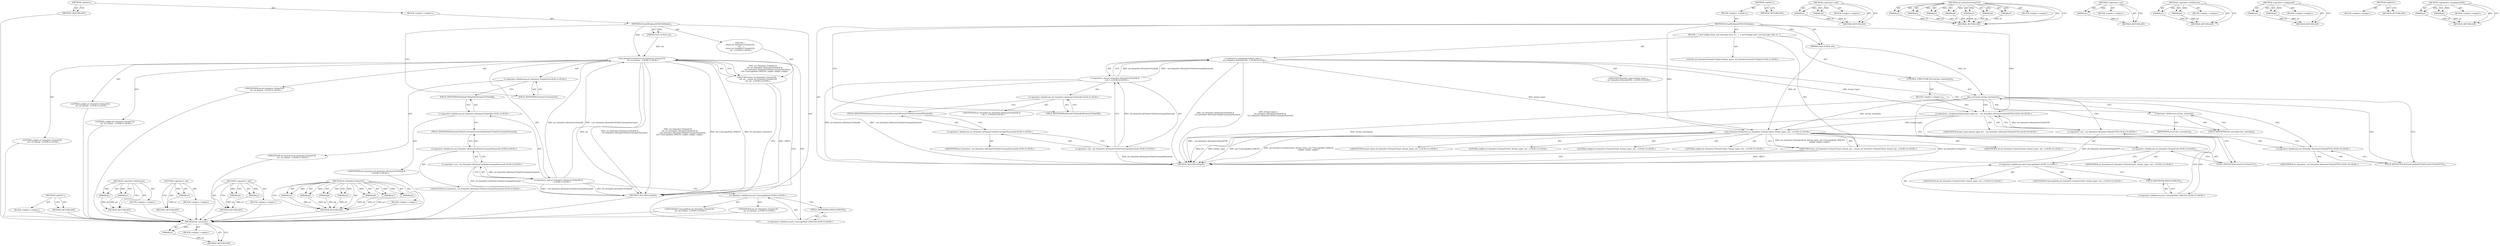 digraph "&lt;operators&gt;.assignmentAnd" {
vulnerable_6 [label=<(METHOD,&lt;global&gt;)<SUB>1</SUB>>];
vulnerable_7 [label=<(BLOCK,&lt;empty&gt;,&lt;empty&gt;)<SUB>1</SUB>>];
vulnerable_8 [label=<(METHOD,FormatBookmarkURLForDisplay)<SUB>1</SUB>>];
vulnerable_9 [label=<(PARAM,const GURL&amp; url)<SUB>1</SUB>>];
vulnerable_10 [label="<(BLOCK,{
  return url_formatter::FormatUrl(
      url,...,{
  return url_formatter::FormatUrl(
      url,...)<SUB>1</SUB>>"];
vulnerable_11 [label="<(RETURN,return url_formatter::FormatUrl(
      url, url...,return url_formatter::FormatUrl(
      url, url...)<SUB>2</SUB>>"];
vulnerable_12 [label="<(url_formatter.FormatUrl,url_formatter::FormatUrl(
      url, url_format...)<SUB>2</SUB>>"];
vulnerable_13 [label="<(&lt;operator&gt;.fieldAccess,url_formatter::FormatUrl)<SUB>2</SUB>>"];
vulnerable_14 [label="<(IDENTIFIER,url_formatter,url_formatter::FormatUrl(
      url, url_format...)<SUB>2</SUB>>"];
vulnerable_15 [label=<(FIELD_IDENTIFIER,FormatUrl,FormatUrl)<SUB>2</SUB>>];
vulnerable_16 [label="<(IDENTIFIER,url,url_formatter::FormatUrl(
      url, url_format...)<SUB>3</SUB>>"];
vulnerable_17 [label="<(&lt;operator&gt;.and,url_formatter::kFormatUrlOmitAll &amp;
            ...)<SUB>3</SUB>>"];
vulnerable_18 [label="<(&lt;operator&gt;.fieldAccess,url_formatter::kFormatUrlOmitAll)<SUB>3</SUB>>"];
vulnerable_19 [label="<(IDENTIFIER,url_formatter,url_formatter::kFormatUrlOmitAll &amp;
            ...)<SUB>3</SUB>>"];
vulnerable_20 [label=<(FIELD_IDENTIFIER,kFormatUrlOmitAll,kFormatUrlOmitAll)<SUB>3</SUB>>];
vulnerable_21 [label="<(&lt;operator&gt;.not,~url_formatter::kFormatUrlOmitUsernamePassword)<SUB>4</SUB>>"];
vulnerable_22 [label="<(&lt;operator&gt;.fieldAccess,url_formatter::kFormatUrlOmitUsernamePassword)<SUB>4</SUB>>"];
vulnerable_23 [label="<(IDENTIFIER,url_formatter,~url_formatter::kFormatUrlOmitUsernamePassword)<SUB>4</SUB>>"];
vulnerable_24 [label=<(FIELD_IDENTIFIER,kFormatUrlOmitUsernamePassword,kFormatUrlOmitUsernamePassword)<SUB>4</SUB>>];
vulnerable_25 [label="<(&lt;operator&gt;.fieldAccess,net::UnescapeRule::SPACES)<SUB>5</SUB>>"];
vulnerable_26 [label="<(&lt;operator&gt;.fieldAccess,net::UnescapeRule)<SUB>5</SUB>>"];
vulnerable_27 [label="<(IDENTIFIER,net,url_formatter::FormatUrl(
      url, url_format...)<SUB>5</SUB>>"];
vulnerable_28 [label="<(IDENTIFIER,UnescapeRule,url_formatter::FormatUrl(
      url, url_format...)<SUB>5</SUB>>"];
vulnerable_29 [label=<(FIELD_IDENTIFIER,SPACES,SPACES)<SUB>5</SUB>>];
vulnerable_30 [label="<(LITERAL,nullptr,url_formatter::FormatUrl(
      url, url_format...)<SUB>5</SUB>>"];
vulnerable_31 [label="<(LITERAL,nullptr,url_formatter::FormatUrl(
      url, url_format...)<SUB>5</SUB>>"];
vulnerable_32 [label="<(LITERAL,nullptr,url_formatter::FormatUrl(
      url, url_format...)<SUB>5</SUB>>"];
vulnerable_33 [label=<(METHOD_RETURN,string16)<SUB>1</SUB>>];
vulnerable_35 [label=<(METHOD_RETURN,ANY)<SUB>1</SUB>>];
vulnerable_70 [label=<(METHOD,&lt;operator&gt;.fieldAccess)>];
vulnerable_71 [label=<(PARAM,p1)>];
vulnerable_72 [label=<(PARAM,p2)>];
vulnerable_73 [label=<(BLOCK,&lt;empty&gt;,&lt;empty&gt;)>];
vulnerable_74 [label=<(METHOD_RETURN,ANY)>];
vulnerable_80 [label=<(METHOD,&lt;operator&gt;.not)>];
vulnerable_81 [label=<(PARAM,p1)>];
vulnerable_82 [label=<(BLOCK,&lt;empty&gt;,&lt;empty&gt;)>];
vulnerable_83 [label=<(METHOD_RETURN,ANY)>];
vulnerable_75 [label=<(METHOD,&lt;operator&gt;.and)>];
vulnerable_76 [label=<(PARAM,p1)>];
vulnerable_77 [label=<(PARAM,p2)>];
vulnerable_78 [label=<(BLOCK,&lt;empty&gt;,&lt;empty&gt;)>];
vulnerable_79 [label=<(METHOD_RETURN,ANY)>];
vulnerable_60 [label=<(METHOD,url_formatter.FormatUrl)>];
vulnerable_61 [label=<(PARAM,p1)>];
vulnerable_62 [label=<(PARAM,p2)>];
vulnerable_63 [label=<(PARAM,p3)>];
vulnerable_64 [label=<(PARAM,p4)>];
vulnerable_65 [label=<(PARAM,p5)>];
vulnerable_66 [label=<(PARAM,p6)>];
vulnerable_67 [label=<(PARAM,p7)>];
vulnerable_68 [label=<(BLOCK,&lt;empty&gt;,&lt;empty&gt;)>];
vulnerable_69 [label=<(METHOD_RETURN,ANY)>];
vulnerable_54 [label=<(METHOD,&lt;global&gt;)<SUB>1</SUB>>];
vulnerable_55 [label=<(BLOCK,&lt;empty&gt;,&lt;empty&gt;)>];
vulnerable_56 [label=<(METHOD_RETURN,ANY)>];
fixed_95 [label=<(METHOD,has_username)>];
fixed_96 [label=<(PARAM,p1)>];
fixed_97 [label=<(BLOCK,&lt;empty&gt;,&lt;empty&gt;)>];
fixed_98 [label=<(METHOD_RETURN,ANY)>];
fixed_6 [label=<(METHOD,&lt;global&gt;)<SUB>1</SUB>>];
fixed_7 [label=<(BLOCK,&lt;empty&gt;,&lt;empty&gt;)<SUB>1</SUB>>];
fixed_8 [label=<(METHOD,FormatBookmarkURLForDisplay)<SUB>1</SUB>>];
fixed_9 [label=<(PARAM,const GURL&amp; url)<SUB>1</SUB>>];
fixed_10 [label=<(BLOCK,{
  // and trailing slash, and unescape most ch...,{
  // and trailing slash, and unescape most ch...)<SUB>1</SUB>>];
fixed_11 [label="<(LOCAL,url_formatter.FormatUrlTypes format_types: url_formatter.FormatUrlTypes)<SUB>3</SUB>>"];
fixed_12 [label="<(&lt;operator&gt;.assignment,format_types =
      url_formatter::kFormatUrlO...)<SUB>3</SUB>>"];
fixed_13 [label="<(IDENTIFIER,format_types,format_types =
      url_formatter::kFormatUrlO...)<SUB>3</SUB>>"];
fixed_14 [label="<(&lt;operator&gt;.and,url_formatter::kFormatUrlOmitAll &amp;
      ~url_f...)<SUB>4</SUB>>"];
fixed_15 [label="<(&lt;operator&gt;.fieldAccess,url_formatter::kFormatUrlOmitAll)<SUB>4</SUB>>"];
fixed_16 [label="<(IDENTIFIER,url_formatter,url_formatter::kFormatUrlOmitAll &amp;
      ~url_f...)<SUB>4</SUB>>"];
fixed_17 [label=<(FIELD_IDENTIFIER,kFormatUrlOmitAll,kFormatUrlOmitAll)<SUB>4</SUB>>];
fixed_18 [label="<(&lt;operator&gt;.not,~url_formatter::kFormatUrlOmitUsernamePassword)<SUB>5</SUB>>"];
fixed_19 [label="<(&lt;operator&gt;.fieldAccess,url_formatter::kFormatUrlOmitUsernamePassword)<SUB>5</SUB>>"];
fixed_20 [label="<(IDENTIFIER,url_formatter,~url_formatter::kFormatUrlOmitUsernamePassword)<SUB>5</SUB>>"];
fixed_21 [label=<(FIELD_IDENTIFIER,kFormatUrlOmitUsernamePassword,kFormatUrlOmitUsernamePassword)<SUB>5</SUB>>];
fixed_22 [label=<(CONTROL_STRUCTURE,IF,if (url.has_username()))<SUB>9</SUB>>];
fixed_23 [label=<(has_username,url.has_username())<SUB>9</SUB>>];
fixed_24 [label=<(&lt;operator&gt;.fieldAccess,url.has_username)<SUB>9</SUB>>];
fixed_25 [label=<(IDENTIFIER,url,url.has_username())<SUB>9</SUB>>];
fixed_26 [label=<(FIELD_IDENTIFIER,has_username,has_username)<SUB>9</SUB>>];
fixed_27 [label=<(BLOCK,&lt;empty&gt;,&lt;empty&gt;)<SUB>10</SUB>>];
fixed_28 [label="<(&lt;operators&gt;.assignmentAnd,format_types &amp;= ~url_formatter::kFormatUrlOmitHTTP)<SUB>10</SUB>>"];
fixed_29 [label="<(IDENTIFIER,format_types,format_types &amp;= ~url_formatter::kFormatUrlOmitHTTP)<SUB>10</SUB>>"];
fixed_30 [label="<(&lt;operator&gt;.not,~url_formatter::kFormatUrlOmitHTTP)<SUB>10</SUB>>"];
fixed_31 [label="<(&lt;operator&gt;.fieldAccess,url_formatter::kFormatUrlOmitHTTP)<SUB>10</SUB>>"];
fixed_32 [label="<(IDENTIFIER,url_formatter,~url_formatter::kFormatUrlOmitHTTP)<SUB>10</SUB>>"];
fixed_33 [label=<(FIELD_IDENTIFIER,kFormatUrlOmitHTTP,kFormatUrlOmitHTTP)<SUB>10</SUB>>];
fixed_34 [label="<(RETURN,return url_formatter::FormatUrl(url, format_typ...,return url_formatter::FormatUrl(url, format_typ...)<SUB>12</SUB>>"];
fixed_35 [label="<(url_formatter.FormatUrl,url_formatter::FormatUrl(url, format_types, net...)<SUB>12</SUB>>"];
fixed_36 [label="<(&lt;operator&gt;.fieldAccess,url_formatter::FormatUrl)<SUB>12</SUB>>"];
fixed_37 [label="<(IDENTIFIER,url_formatter,url_formatter::FormatUrl(url, format_types, net...)<SUB>12</SUB>>"];
fixed_38 [label=<(FIELD_IDENTIFIER,FormatUrl,FormatUrl)<SUB>12</SUB>>];
fixed_39 [label="<(IDENTIFIER,url,url_formatter::FormatUrl(url, format_types, net...)<SUB>12</SUB>>"];
fixed_40 [label="<(IDENTIFIER,format_types,url_formatter::FormatUrl(url, format_types, net...)<SUB>12</SUB>>"];
fixed_41 [label="<(&lt;operator&gt;.fieldAccess,net::UnescapeRule::SPACES)<SUB>12</SUB>>"];
fixed_42 [label="<(&lt;operator&gt;.fieldAccess,net::UnescapeRule)<SUB>12</SUB>>"];
fixed_43 [label="<(IDENTIFIER,net,url_formatter::FormatUrl(url, format_types, net...)<SUB>12</SUB>>"];
fixed_44 [label="<(IDENTIFIER,UnescapeRule,url_formatter::FormatUrl(url, format_types, net...)<SUB>12</SUB>>"];
fixed_45 [label=<(FIELD_IDENTIFIER,SPACES,SPACES)<SUB>12</SUB>>];
fixed_46 [label="<(LITERAL,nullptr,url_formatter::FormatUrl(url, format_types, net...)<SUB>13</SUB>>"];
fixed_47 [label="<(LITERAL,nullptr,url_formatter::FormatUrl(url, format_types, net...)<SUB>13</SUB>>"];
fixed_48 [label="<(LITERAL,nullptr,url_formatter::FormatUrl(url, format_types, net...)<SUB>13</SUB>>"];
fixed_49 [label=<(METHOD_RETURN,string16)<SUB>1</SUB>>];
fixed_51 [label=<(METHOD_RETURN,ANY)<SUB>1</SUB>>];
fixed_81 [label=<(METHOD,&lt;operator&gt;.and)>];
fixed_82 [label=<(PARAM,p1)>];
fixed_83 [label=<(PARAM,p2)>];
fixed_84 [label=<(BLOCK,&lt;empty&gt;,&lt;empty&gt;)>];
fixed_85 [label=<(METHOD_RETURN,ANY)>];
fixed_104 [label=<(METHOD,url_formatter.FormatUrl)>];
fixed_105 [label=<(PARAM,p1)>];
fixed_106 [label=<(PARAM,p2)>];
fixed_107 [label=<(PARAM,p3)>];
fixed_108 [label=<(PARAM,p4)>];
fixed_109 [label=<(PARAM,p5)>];
fixed_110 [label=<(PARAM,p6)>];
fixed_111 [label=<(PARAM,p7)>];
fixed_112 [label=<(BLOCK,&lt;empty&gt;,&lt;empty&gt;)>];
fixed_113 [label=<(METHOD_RETURN,ANY)>];
fixed_91 [label=<(METHOD,&lt;operator&gt;.not)>];
fixed_92 [label=<(PARAM,p1)>];
fixed_93 [label=<(BLOCK,&lt;empty&gt;,&lt;empty&gt;)>];
fixed_94 [label=<(METHOD_RETURN,ANY)>];
fixed_86 [label=<(METHOD,&lt;operator&gt;.fieldAccess)>];
fixed_87 [label=<(PARAM,p1)>];
fixed_88 [label=<(PARAM,p2)>];
fixed_89 [label=<(BLOCK,&lt;empty&gt;,&lt;empty&gt;)>];
fixed_90 [label=<(METHOD_RETURN,ANY)>];
fixed_76 [label=<(METHOD,&lt;operator&gt;.assignment)>];
fixed_77 [label=<(PARAM,p1)>];
fixed_78 [label=<(PARAM,p2)>];
fixed_79 [label=<(BLOCK,&lt;empty&gt;,&lt;empty&gt;)>];
fixed_80 [label=<(METHOD_RETURN,ANY)>];
fixed_70 [label=<(METHOD,&lt;global&gt;)<SUB>1</SUB>>];
fixed_71 [label=<(BLOCK,&lt;empty&gt;,&lt;empty&gt;)>];
fixed_72 [label=<(METHOD_RETURN,ANY)>];
fixed_99 [label=<(METHOD,&lt;operators&gt;.assignmentAnd)>];
fixed_100 [label=<(PARAM,p1)>];
fixed_101 [label=<(PARAM,p2)>];
fixed_102 [label=<(BLOCK,&lt;empty&gt;,&lt;empty&gt;)>];
fixed_103 [label=<(METHOD_RETURN,ANY)>];
vulnerable_6 -> vulnerable_7  [key=0, label="AST: "];
vulnerable_6 -> vulnerable_35  [key=0, label="AST: "];
vulnerable_6 -> vulnerable_35  [key=1, label="CFG: "];
vulnerable_7 -> vulnerable_8  [key=0, label="AST: "];
vulnerable_8 -> vulnerable_9  [key=0, label="AST: "];
vulnerable_8 -> vulnerable_9  [key=1, label="DDG: "];
vulnerable_8 -> vulnerable_10  [key=0, label="AST: "];
vulnerable_8 -> vulnerable_33  [key=0, label="AST: "];
vulnerable_8 -> vulnerable_15  [key=0, label="CFG: "];
vulnerable_8 -> vulnerable_12  [key=0, label="DDG: "];
vulnerable_9 -> vulnerable_12  [key=0, label="DDG: url"];
vulnerable_10 -> vulnerable_11  [key=0, label="AST: "];
vulnerable_11 -> vulnerable_12  [key=0, label="AST: "];
vulnerable_11 -> vulnerable_33  [key=0, label="CFG: "];
vulnerable_11 -> vulnerable_33  [key=1, label="DDG: &lt;RET&gt;"];
vulnerable_12 -> vulnerable_13  [key=0, label="AST: "];
vulnerable_12 -> vulnerable_16  [key=0, label="AST: "];
vulnerable_12 -> vulnerable_17  [key=0, label="AST: "];
vulnerable_12 -> vulnerable_25  [key=0, label="AST: "];
vulnerable_12 -> vulnerable_30  [key=0, label="AST: "];
vulnerable_12 -> vulnerable_31  [key=0, label="AST: "];
vulnerable_12 -> vulnerable_32  [key=0, label="AST: "];
vulnerable_12 -> vulnerable_11  [key=0, label="CFG: "];
vulnerable_12 -> vulnerable_11  [key=1, label="DDG: url_formatter::FormatUrl(
      url, url_formatter::kFormatUrlOmitAll &amp;
               ~url_formatter::kFormatUrlOmitUsernamePassword,
      net::UnescapeRule::SPACES, nullptr, nullptr, nullptr)"];
vulnerable_12 -> vulnerable_33  [key=0, label="DDG: url_formatter::FormatUrl"];
vulnerable_12 -> vulnerable_33  [key=1, label="DDG: url"];
vulnerable_12 -> vulnerable_33  [key=2, label="DDG: url_formatter::kFormatUrlOmitAll &amp;
               ~url_formatter::kFormatUrlOmitUsernamePassword"];
vulnerable_12 -> vulnerable_33  [key=3, label="DDG: net::UnescapeRule::SPACES"];
vulnerable_12 -> vulnerable_33  [key=4, label="DDG: url_formatter::FormatUrl(
      url, url_formatter::kFormatUrlOmitAll &amp;
               ~url_formatter::kFormatUrlOmitUsernamePassword,
      net::UnescapeRule::SPACES, nullptr, nullptr, nullptr)"];
vulnerable_13 -> vulnerable_14  [key=0, label="AST: "];
vulnerable_13 -> vulnerable_15  [key=0, label="AST: "];
vulnerable_13 -> vulnerable_20  [key=0, label="CFG: "];
vulnerable_14 -> fixed_95  [key=0];
vulnerable_15 -> vulnerable_13  [key=0, label="CFG: "];
vulnerable_16 -> fixed_95  [key=0];
vulnerable_17 -> vulnerable_18  [key=0, label="AST: "];
vulnerable_17 -> vulnerable_21  [key=0, label="AST: "];
vulnerable_17 -> vulnerable_26  [key=0, label="CFG: "];
vulnerable_17 -> vulnerable_33  [key=0, label="DDG: url_formatter::kFormatUrlOmitAll"];
vulnerable_17 -> vulnerable_33  [key=1, label="DDG: ~url_formatter::kFormatUrlOmitUsernamePassword"];
vulnerable_17 -> vulnerable_12  [key=0, label="DDG: url_formatter::kFormatUrlOmitAll"];
vulnerable_17 -> vulnerable_12  [key=1, label="DDG: ~url_formatter::kFormatUrlOmitUsernamePassword"];
vulnerable_18 -> vulnerable_19  [key=0, label="AST: "];
vulnerable_18 -> vulnerable_20  [key=0, label="AST: "];
vulnerable_18 -> vulnerable_24  [key=0, label="CFG: "];
vulnerable_19 -> fixed_95  [key=0];
vulnerable_20 -> vulnerable_18  [key=0, label="CFG: "];
vulnerable_21 -> vulnerable_22  [key=0, label="AST: "];
vulnerable_21 -> vulnerable_17  [key=0, label="CFG: "];
vulnerable_21 -> vulnerable_17  [key=1, label="DDG: url_formatter::kFormatUrlOmitUsernamePassword"];
vulnerable_21 -> vulnerable_33  [key=0, label="DDG: url_formatter::kFormatUrlOmitUsernamePassword"];
vulnerable_22 -> vulnerable_23  [key=0, label="AST: "];
vulnerable_22 -> vulnerable_24  [key=0, label="AST: "];
vulnerable_22 -> vulnerable_21  [key=0, label="CFG: "];
vulnerable_23 -> fixed_95  [key=0];
vulnerable_24 -> vulnerable_22  [key=0, label="CFG: "];
vulnerable_25 -> vulnerable_26  [key=0, label="AST: "];
vulnerable_25 -> vulnerable_29  [key=0, label="AST: "];
vulnerable_25 -> vulnerable_12  [key=0, label="CFG: "];
vulnerable_26 -> vulnerable_27  [key=0, label="AST: "];
vulnerable_26 -> vulnerable_28  [key=0, label="AST: "];
vulnerable_26 -> vulnerable_29  [key=0, label="CFG: "];
vulnerable_27 -> fixed_95  [key=0];
vulnerable_28 -> fixed_95  [key=0];
vulnerable_29 -> vulnerable_25  [key=0, label="CFG: "];
vulnerable_30 -> fixed_95  [key=0];
vulnerable_31 -> fixed_95  [key=0];
vulnerable_32 -> fixed_95  [key=0];
vulnerable_33 -> fixed_95  [key=0];
vulnerable_35 -> fixed_95  [key=0];
vulnerable_70 -> vulnerable_71  [key=0, label="AST: "];
vulnerable_70 -> vulnerable_71  [key=1, label="DDG: "];
vulnerable_70 -> vulnerable_73  [key=0, label="AST: "];
vulnerable_70 -> vulnerable_72  [key=0, label="AST: "];
vulnerable_70 -> vulnerable_72  [key=1, label="DDG: "];
vulnerable_70 -> vulnerable_74  [key=0, label="AST: "];
vulnerable_70 -> vulnerable_74  [key=1, label="CFG: "];
vulnerable_71 -> vulnerable_74  [key=0, label="DDG: p1"];
vulnerable_72 -> vulnerable_74  [key=0, label="DDG: p2"];
vulnerable_73 -> fixed_95  [key=0];
vulnerable_74 -> fixed_95  [key=0];
vulnerable_80 -> vulnerable_81  [key=0, label="AST: "];
vulnerable_80 -> vulnerable_81  [key=1, label="DDG: "];
vulnerable_80 -> vulnerable_82  [key=0, label="AST: "];
vulnerable_80 -> vulnerable_83  [key=0, label="AST: "];
vulnerable_80 -> vulnerable_83  [key=1, label="CFG: "];
vulnerable_81 -> vulnerable_83  [key=0, label="DDG: p1"];
vulnerable_82 -> fixed_95  [key=0];
vulnerable_83 -> fixed_95  [key=0];
vulnerable_75 -> vulnerable_76  [key=0, label="AST: "];
vulnerable_75 -> vulnerable_76  [key=1, label="DDG: "];
vulnerable_75 -> vulnerable_78  [key=0, label="AST: "];
vulnerable_75 -> vulnerable_77  [key=0, label="AST: "];
vulnerable_75 -> vulnerable_77  [key=1, label="DDG: "];
vulnerable_75 -> vulnerable_79  [key=0, label="AST: "];
vulnerable_75 -> vulnerable_79  [key=1, label="CFG: "];
vulnerable_76 -> vulnerable_79  [key=0, label="DDG: p1"];
vulnerable_77 -> vulnerable_79  [key=0, label="DDG: p2"];
vulnerable_78 -> fixed_95  [key=0];
vulnerable_79 -> fixed_95  [key=0];
vulnerable_60 -> vulnerable_61  [key=0, label="AST: "];
vulnerable_60 -> vulnerable_61  [key=1, label="DDG: "];
vulnerable_60 -> vulnerable_68  [key=0, label="AST: "];
vulnerable_60 -> vulnerable_62  [key=0, label="AST: "];
vulnerable_60 -> vulnerable_62  [key=1, label="DDG: "];
vulnerable_60 -> vulnerable_69  [key=0, label="AST: "];
vulnerable_60 -> vulnerable_69  [key=1, label="CFG: "];
vulnerable_60 -> vulnerable_63  [key=0, label="AST: "];
vulnerable_60 -> vulnerable_63  [key=1, label="DDG: "];
vulnerable_60 -> vulnerable_64  [key=0, label="AST: "];
vulnerable_60 -> vulnerable_64  [key=1, label="DDG: "];
vulnerable_60 -> vulnerable_65  [key=0, label="AST: "];
vulnerable_60 -> vulnerable_65  [key=1, label="DDG: "];
vulnerable_60 -> vulnerable_66  [key=0, label="AST: "];
vulnerable_60 -> vulnerable_66  [key=1, label="DDG: "];
vulnerable_60 -> vulnerable_67  [key=0, label="AST: "];
vulnerable_60 -> vulnerable_67  [key=1, label="DDG: "];
vulnerable_61 -> vulnerable_69  [key=0, label="DDG: p1"];
vulnerable_62 -> vulnerable_69  [key=0, label="DDG: p2"];
vulnerable_63 -> vulnerable_69  [key=0, label="DDG: p3"];
vulnerable_64 -> vulnerable_69  [key=0, label="DDG: p4"];
vulnerable_65 -> vulnerable_69  [key=0, label="DDG: p5"];
vulnerable_66 -> vulnerable_69  [key=0, label="DDG: p6"];
vulnerable_67 -> vulnerable_69  [key=0, label="DDG: p7"];
vulnerable_68 -> fixed_95  [key=0];
vulnerable_69 -> fixed_95  [key=0];
vulnerable_54 -> vulnerable_55  [key=0, label="AST: "];
vulnerable_54 -> vulnerable_56  [key=0, label="AST: "];
vulnerable_54 -> vulnerable_56  [key=1, label="CFG: "];
vulnerable_55 -> fixed_95  [key=0];
vulnerable_56 -> fixed_95  [key=0];
fixed_95 -> fixed_96  [key=0, label="AST: "];
fixed_95 -> fixed_96  [key=1, label="DDG: "];
fixed_95 -> fixed_97  [key=0, label="AST: "];
fixed_95 -> fixed_98  [key=0, label="AST: "];
fixed_95 -> fixed_98  [key=1, label="CFG: "];
fixed_96 -> fixed_98  [key=0, label="DDG: p1"];
fixed_6 -> fixed_7  [key=0, label="AST: "];
fixed_6 -> fixed_51  [key=0, label="AST: "];
fixed_6 -> fixed_51  [key=1, label="CFG: "];
fixed_7 -> fixed_8  [key=0, label="AST: "];
fixed_8 -> fixed_9  [key=0, label="AST: "];
fixed_8 -> fixed_9  [key=1, label="DDG: "];
fixed_8 -> fixed_10  [key=0, label="AST: "];
fixed_8 -> fixed_49  [key=0, label="AST: "];
fixed_8 -> fixed_17  [key=0, label="CFG: "];
fixed_8 -> fixed_35  [key=0, label="DDG: "];
fixed_8 -> fixed_28  [key=0, label="DDG: "];
fixed_9 -> fixed_23  [key=0, label="DDG: url"];
fixed_9 -> fixed_35  [key=0, label="DDG: url"];
fixed_10 -> fixed_11  [key=0, label="AST: "];
fixed_10 -> fixed_12  [key=0, label="AST: "];
fixed_10 -> fixed_22  [key=0, label="AST: "];
fixed_10 -> fixed_34  [key=0, label="AST: "];
fixed_12 -> fixed_13  [key=0, label="AST: "];
fixed_12 -> fixed_14  [key=0, label="AST: "];
fixed_12 -> fixed_26  [key=0, label="CFG: "];
fixed_12 -> fixed_49  [key=0, label="DDG: url_formatter::kFormatUrlOmitAll &amp;
      ~url_formatter::kFormatUrlOmitUsernamePassword"];
fixed_12 -> fixed_49  [key=1, label="DDG: format_types =
      url_formatter::kFormatUrlOmitAll &amp;
      ~url_formatter::kFormatUrlOmitUsernamePassword"];
fixed_12 -> fixed_35  [key=0, label="DDG: format_types"];
fixed_12 -> fixed_28  [key=0, label="DDG: format_types"];
fixed_14 -> fixed_15  [key=0, label="AST: "];
fixed_14 -> fixed_18  [key=0, label="AST: "];
fixed_14 -> fixed_12  [key=0, label="CFG: "];
fixed_14 -> fixed_12  [key=1, label="DDG: url_formatter::kFormatUrlOmitAll"];
fixed_14 -> fixed_12  [key=2, label="DDG: ~url_formatter::kFormatUrlOmitUsernamePassword"];
fixed_14 -> fixed_49  [key=0, label="DDG: url_formatter::kFormatUrlOmitAll"];
fixed_14 -> fixed_49  [key=1, label="DDG: ~url_formatter::kFormatUrlOmitUsernamePassword"];
fixed_15 -> fixed_16  [key=0, label="AST: "];
fixed_15 -> fixed_17  [key=0, label="AST: "];
fixed_15 -> fixed_21  [key=0, label="CFG: "];
fixed_17 -> fixed_15  [key=0, label="CFG: "];
fixed_18 -> fixed_19  [key=0, label="AST: "];
fixed_18 -> fixed_14  [key=0, label="CFG: "];
fixed_18 -> fixed_14  [key=1, label="DDG: url_formatter::kFormatUrlOmitUsernamePassword"];
fixed_18 -> fixed_49  [key=0, label="DDG: url_formatter::kFormatUrlOmitUsernamePassword"];
fixed_19 -> fixed_20  [key=0, label="AST: "];
fixed_19 -> fixed_21  [key=0, label="AST: "];
fixed_19 -> fixed_18  [key=0, label="CFG: "];
fixed_21 -> fixed_19  [key=0, label="CFG: "];
fixed_22 -> fixed_23  [key=0, label="AST: "];
fixed_22 -> fixed_27  [key=0, label="AST: "];
fixed_23 -> fixed_24  [key=0, label="AST: "];
fixed_23 -> fixed_33  [key=0, label="CFG: "];
fixed_23 -> fixed_33  [key=1, label="CDG: "];
fixed_23 -> fixed_38  [key=0, label="CFG: "];
fixed_23 -> fixed_49  [key=0, label="DDG: url.has_username()"];
fixed_23 -> fixed_35  [key=0, label="DDG: url.has_username"];
fixed_23 -> fixed_30  [key=0, label="CDG: "];
fixed_23 -> fixed_28  [key=0, label="CDG: "];
fixed_23 -> fixed_31  [key=0, label="CDG: "];
fixed_24 -> fixed_25  [key=0, label="AST: "];
fixed_24 -> fixed_26  [key=0, label="AST: "];
fixed_24 -> fixed_23  [key=0, label="CFG: "];
fixed_26 -> fixed_24  [key=0, label="CFG: "];
fixed_27 -> fixed_28  [key=0, label="AST: "];
fixed_28 -> fixed_29  [key=0, label="AST: "];
fixed_28 -> fixed_30  [key=0, label="AST: "];
fixed_28 -> fixed_38  [key=0, label="CFG: "];
fixed_28 -> fixed_49  [key=0, label="DDG: ~url_formatter::kFormatUrlOmitHTTP"];
fixed_28 -> fixed_35  [key=0, label="DDG: format_types"];
fixed_30 -> fixed_31  [key=0, label="AST: "];
fixed_30 -> fixed_28  [key=0, label="CFG: "];
fixed_30 -> fixed_28  [key=1, label="DDG: url_formatter::kFormatUrlOmitHTTP"];
fixed_30 -> fixed_49  [key=0, label="DDG: url_formatter::kFormatUrlOmitHTTP"];
fixed_31 -> fixed_32  [key=0, label="AST: "];
fixed_31 -> fixed_33  [key=0, label="AST: "];
fixed_31 -> fixed_30  [key=0, label="CFG: "];
fixed_33 -> fixed_31  [key=0, label="CFG: "];
fixed_34 -> fixed_35  [key=0, label="AST: "];
fixed_34 -> fixed_49  [key=0, label="CFG: "];
fixed_34 -> fixed_49  [key=1, label="DDG: &lt;RET&gt;"];
fixed_35 -> fixed_36  [key=0, label="AST: "];
fixed_35 -> fixed_39  [key=0, label="AST: "];
fixed_35 -> fixed_40  [key=0, label="AST: "];
fixed_35 -> fixed_41  [key=0, label="AST: "];
fixed_35 -> fixed_46  [key=0, label="AST: "];
fixed_35 -> fixed_47  [key=0, label="AST: "];
fixed_35 -> fixed_48  [key=0, label="AST: "];
fixed_35 -> fixed_34  [key=0, label="CFG: "];
fixed_35 -> fixed_34  [key=1, label="DDG: url_formatter::FormatUrl(url, format_types, net::UnescapeRule::SPACES,
                                  nullptr, nullptr, nullptr)"];
fixed_35 -> fixed_49  [key=0, label="DDG: url_formatter::FormatUrl"];
fixed_35 -> fixed_49  [key=1, label="DDG: url"];
fixed_35 -> fixed_49  [key=2, label="DDG: format_types"];
fixed_35 -> fixed_49  [key=3, label="DDG: net::UnescapeRule::SPACES"];
fixed_35 -> fixed_49  [key=4, label="DDG: url_formatter::FormatUrl(url, format_types, net::UnescapeRule::SPACES,
                                  nullptr, nullptr, nullptr)"];
fixed_36 -> fixed_37  [key=0, label="AST: "];
fixed_36 -> fixed_38  [key=0, label="AST: "];
fixed_36 -> fixed_42  [key=0, label="CFG: "];
fixed_38 -> fixed_36  [key=0, label="CFG: "];
fixed_41 -> fixed_42  [key=0, label="AST: "];
fixed_41 -> fixed_45  [key=0, label="AST: "];
fixed_41 -> fixed_35  [key=0, label="CFG: "];
fixed_42 -> fixed_43  [key=0, label="AST: "];
fixed_42 -> fixed_44  [key=0, label="AST: "];
fixed_42 -> fixed_45  [key=0, label="CFG: "];
fixed_45 -> fixed_41  [key=0, label="CFG: "];
fixed_81 -> fixed_82  [key=0, label="AST: "];
fixed_81 -> fixed_82  [key=1, label="DDG: "];
fixed_81 -> fixed_84  [key=0, label="AST: "];
fixed_81 -> fixed_83  [key=0, label="AST: "];
fixed_81 -> fixed_83  [key=1, label="DDG: "];
fixed_81 -> fixed_85  [key=0, label="AST: "];
fixed_81 -> fixed_85  [key=1, label="CFG: "];
fixed_82 -> fixed_85  [key=0, label="DDG: p1"];
fixed_83 -> fixed_85  [key=0, label="DDG: p2"];
fixed_104 -> fixed_105  [key=0, label="AST: "];
fixed_104 -> fixed_105  [key=1, label="DDG: "];
fixed_104 -> fixed_112  [key=0, label="AST: "];
fixed_104 -> fixed_106  [key=0, label="AST: "];
fixed_104 -> fixed_106  [key=1, label="DDG: "];
fixed_104 -> fixed_113  [key=0, label="AST: "];
fixed_104 -> fixed_113  [key=1, label="CFG: "];
fixed_104 -> fixed_107  [key=0, label="AST: "];
fixed_104 -> fixed_107  [key=1, label="DDG: "];
fixed_104 -> fixed_108  [key=0, label="AST: "];
fixed_104 -> fixed_108  [key=1, label="DDG: "];
fixed_104 -> fixed_109  [key=0, label="AST: "];
fixed_104 -> fixed_109  [key=1, label="DDG: "];
fixed_104 -> fixed_110  [key=0, label="AST: "];
fixed_104 -> fixed_110  [key=1, label="DDG: "];
fixed_104 -> fixed_111  [key=0, label="AST: "];
fixed_104 -> fixed_111  [key=1, label="DDG: "];
fixed_105 -> fixed_113  [key=0, label="DDG: p1"];
fixed_106 -> fixed_113  [key=0, label="DDG: p2"];
fixed_107 -> fixed_113  [key=0, label="DDG: p3"];
fixed_108 -> fixed_113  [key=0, label="DDG: p4"];
fixed_109 -> fixed_113  [key=0, label="DDG: p5"];
fixed_110 -> fixed_113  [key=0, label="DDG: p6"];
fixed_111 -> fixed_113  [key=0, label="DDG: p7"];
fixed_91 -> fixed_92  [key=0, label="AST: "];
fixed_91 -> fixed_92  [key=1, label="DDG: "];
fixed_91 -> fixed_93  [key=0, label="AST: "];
fixed_91 -> fixed_94  [key=0, label="AST: "];
fixed_91 -> fixed_94  [key=1, label="CFG: "];
fixed_92 -> fixed_94  [key=0, label="DDG: p1"];
fixed_86 -> fixed_87  [key=0, label="AST: "];
fixed_86 -> fixed_87  [key=1, label="DDG: "];
fixed_86 -> fixed_89  [key=0, label="AST: "];
fixed_86 -> fixed_88  [key=0, label="AST: "];
fixed_86 -> fixed_88  [key=1, label="DDG: "];
fixed_86 -> fixed_90  [key=0, label="AST: "];
fixed_86 -> fixed_90  [key=1, label="CFG: "];
fixed_87 -> fixed_90  [key=0, label="DDG: p1"];
fixed_88 -> fixed_90  [key=0, label="DDG: p2"];
fixed_76 -> fixed_77  [key=0, label="AST: "];
fixed_76 -> fixed_77  [key=1, label="DDG: "];
fixed_76 -> fixed_79  [key=0, label="AST: "];
fixed_76 -> fixed_78  [key=0, label="AST: "];
fixed_76 -> fixed_78  [key=1, label="DDG: "];
fixed_76 -> fixed_80  [key=0, label="AST: "];
fixed_76 -> fixed_80  [key=1, label="CFG: "];
fixed_77 -> fixed_80  [key=0, label="DDG: p1"];
fixed_78 -> fixed_80  [key=0, label="DDG: p2"];
fixed_70 -> fixed_71  [key=0, label="AST: "];
fixed_70 -> fixed_72  [key=0, label="AST: "];
fixed_70 -> fixed_72  [key=1, label="CFG: "];
fixed_99 -> fixed_100  [key=0, label="AST: "];
fixed_99 -> fixed_100  [key=1, label="DDG: "];
fixed_99 -> fixed_102  [key=0, label="AST: "];
fixed_99 -> fixed_101  [key=0, label="AST: "];
fixed_99 -> fixed_101  [key=1, label="DDG: "];
fixed_99 -> fixed_103  [key=0, label="AST: "];
fixed_99 -> fixed_103  [key=1, label="CFG: "];
fixed_100 -> fixed_103  [key=0, label="DDG: p1"];
fixed_101 -> fixed_103  [key=0, label="DDG: p2"];
}
